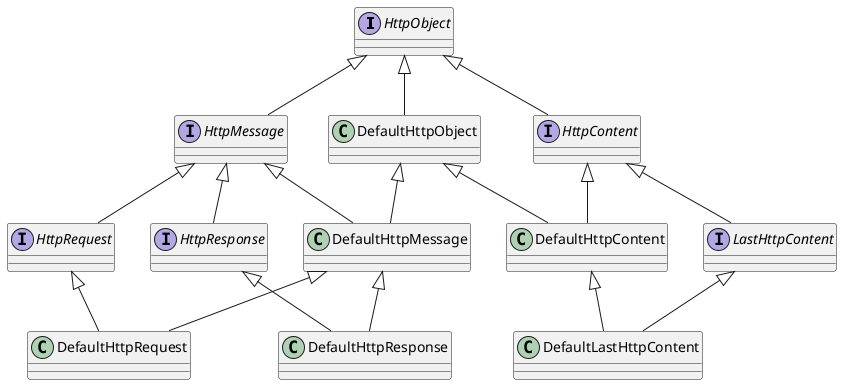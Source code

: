 @startuml


interface HttpObject{
}
interface HttpMessage{
}
interface HttpContent {
}
interface HttpRequest{
}
interface HttpResponse{
}
interface LastHttpContent {
}
class DefaultHttpObject{
}
class DefaultHttpMessage{
}
class DefaultHttpContent{
}
class DefaultLastHttpContent{
}
class DefaultHttpRequest{
}
class DefaultHttpResponse{
}


HttpObject                      <|--          HttpMessage
HttpMessage                      <|--          HttpRequest
HttpMessage                      <|--          HttpResponse
HttpObject                      <|--          HttpContent
HttpContent                     <|--          LastHttpContent




HttpObject                      <|--          DefaultHttpObject
DefaultHttpObject               <|--          DefaultHttpContent
HttpContent                     <|--          DefaultHttpContent
DefaultHttpObject               <|--          DefaultHttpMessage
HttpMessage                     <|--          DefaultHttpMessage
DefaultHttpContent                     <|--          DefaultLastHttpContent
LastHttpContent                     <|--          DefaultLastHttpContent
DefaultHttpMessage                     <|--          DefaultHttpRequest
HttpRequest                     <|--          DefaultHttpRequest
DefaultHttpMessage                     <|--          DefaultHttpResponse
HttpResponse                     <|--          DefaultHttpResponse


@enduml
